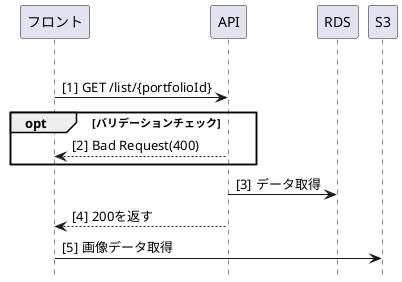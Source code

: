 @startuml getListId

autonumber "[0]"
hide footbox

participant "フロント" as front
participant "API" as api
participant "RDS" as RDS
participant "S3" as s3

|||
front -> api : GET /list/{portfolioId}

opt バリデーションチェック
  front <-- api : Bad Request(400)
end

api -> RDS : データ取得

front <-- api : 200を返す

front -> s3 : 画像データ取得

@enduml
